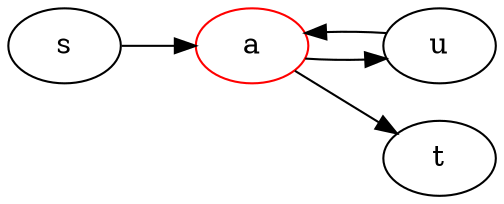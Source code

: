 digraph G {
  rankdir=LR;
  s;
  t;
  u;
  a [color=red];
  s -> a;
  a -> u;
  u -> a;
  a -> t;
}
